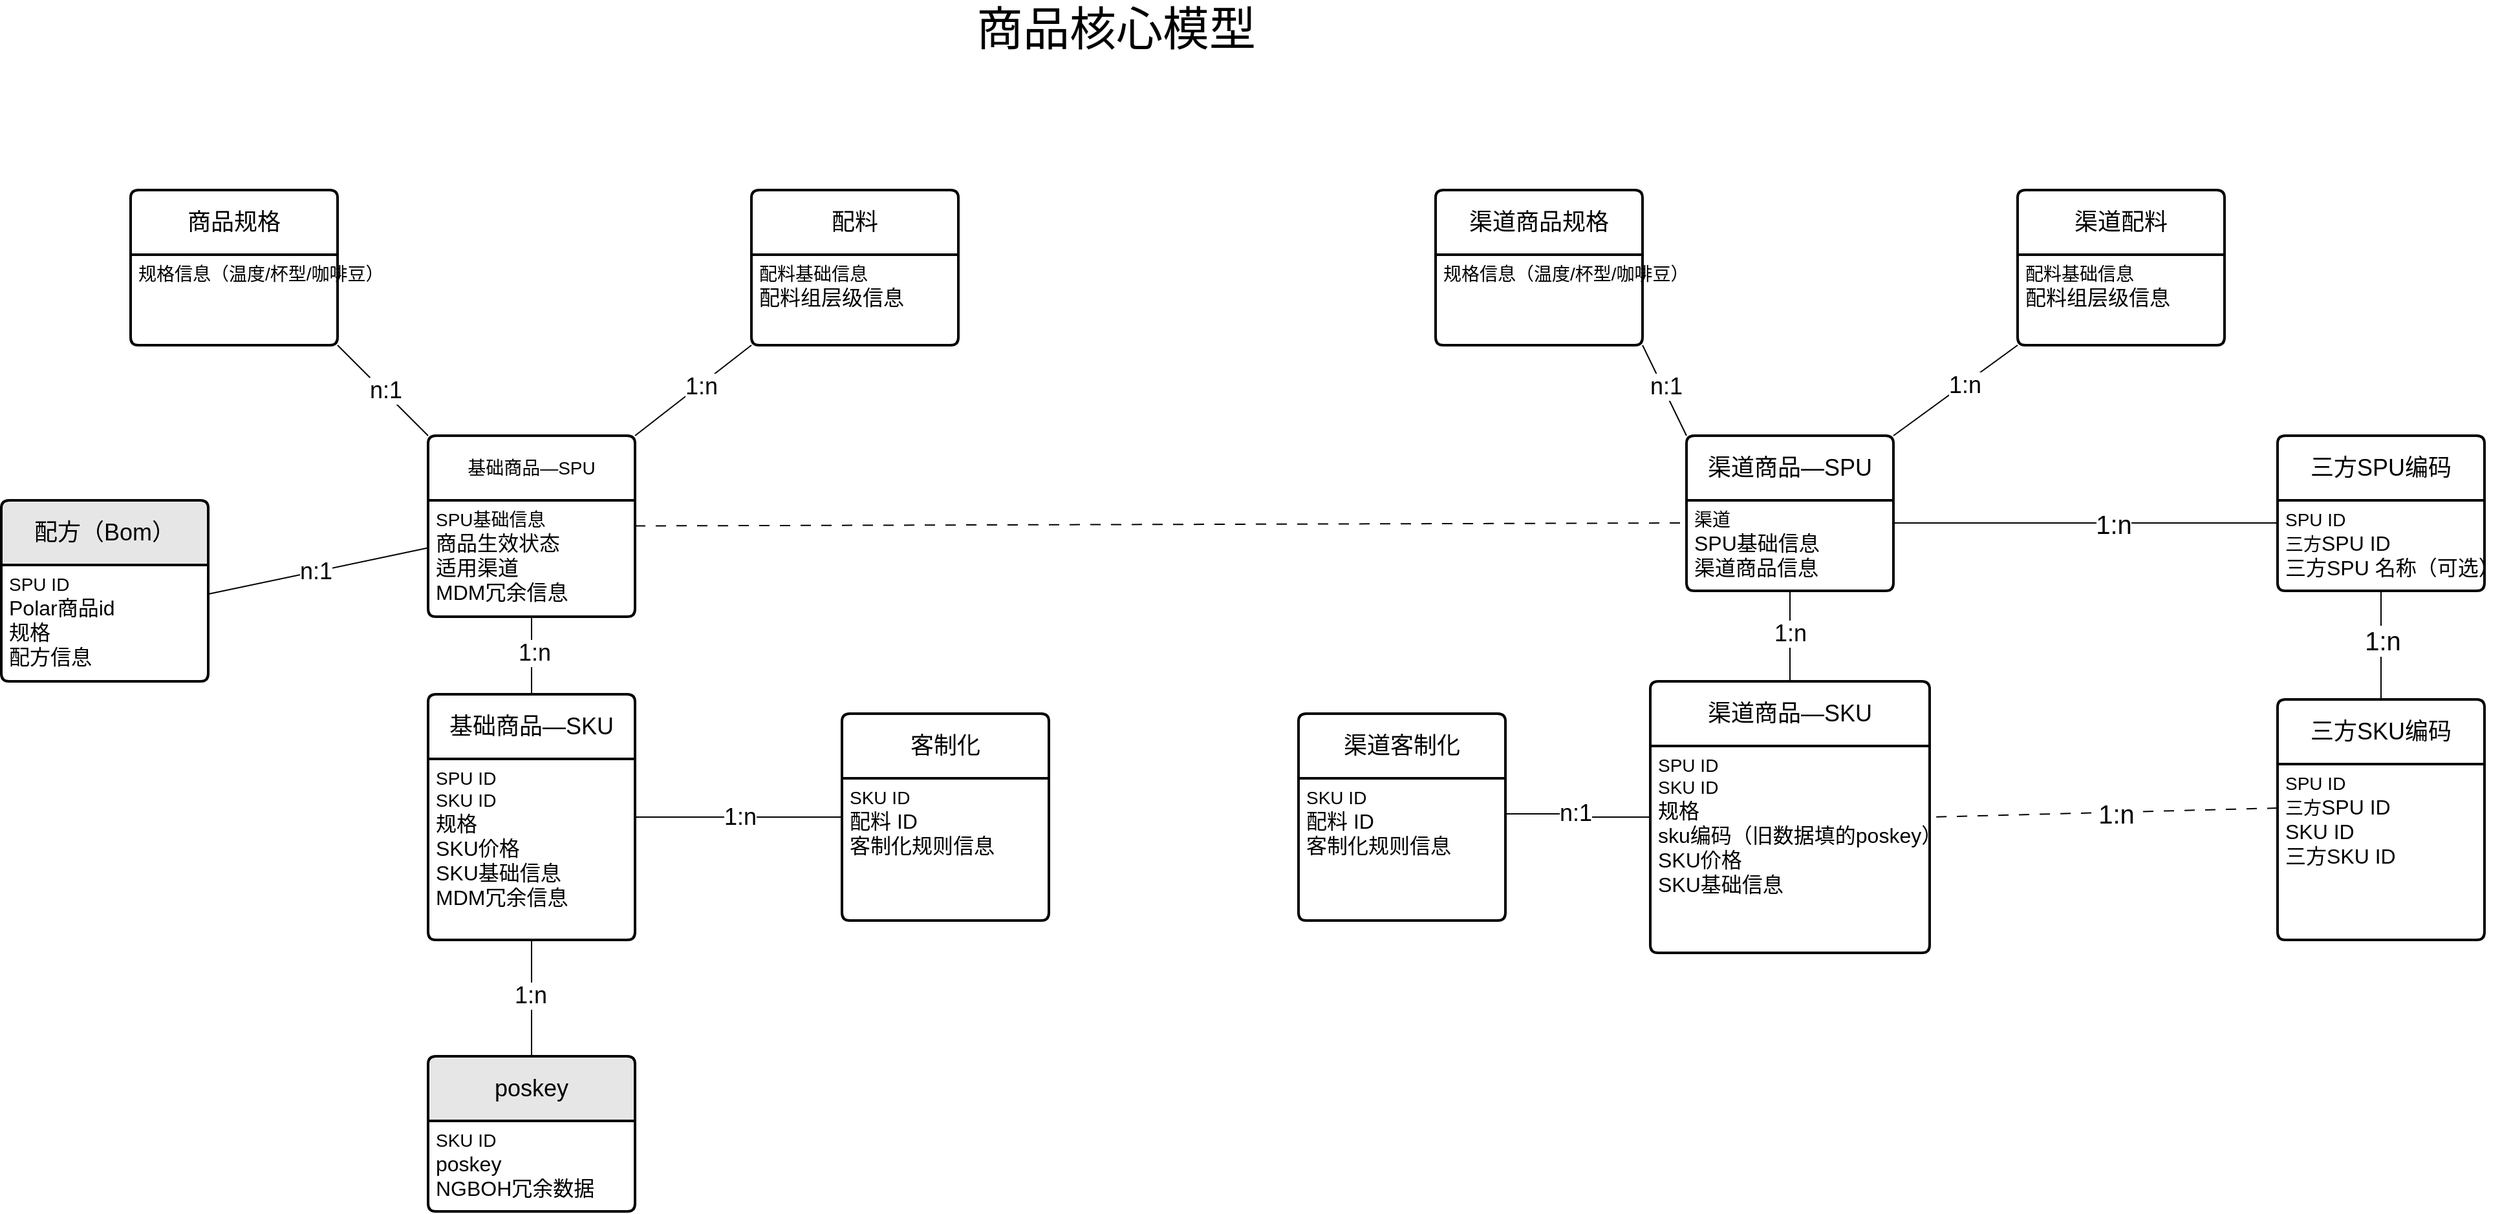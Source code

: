 <mxfile version="24.7.5">
  <diagram name="第 1 页" id="ApgFk5VkSXTL5hs3d6Di">
    <mxGraphModel dx="2879" dy="2513" grid="1" gridSize="10" guides="1" tooltips="1" connect="1" arrows="1" fold="1" page="1" pageScale="1" pageWidth="827" pageHeight="1169" math="0" shadow="0">
      <root>
        <mxCell id="0" />
        <mxCell id="1" parent="0" />
        <mxCell id="LboXFsF9XmnN8-vTOQ00-30" style="rounded=0;orthogonalLoop=1;jettySize=auto;html=1;entryX=0;entryY=1;entryDx=0;entryDy=0;endArrow=none;endFill=0;exitX=1;exitY=0;exitDx=0;exitDy=0;" parent="1" source="LboXFsF9XmnN8-vTOQ00-2" target="LboXFsF9XmnN8-vTOQ00-19" edge="1">
          <mxGeometry relative="1" as="geometry">
            <mxPoint x="660" y="220.0" as="sourcePoint" />
          </mxGeometry>
        </mxCell>
        <mxCell id="8bBd86aQSy4LQbKgWkZF-2" value="&lt;font style=&quot;font-size: 18px;&quot;&gt;1:n&lt;/font&gt;" style="edgeLabel;html=1;align=center;verticalAlign=middle;resizable=0;points=[];" parent="LboXFsF9XmnN8-vTOQ00-30" vertex="1" connectable="0">
          <mxGeometry x="0.108" relative="1" as="geometry">
            <mxPoint x="1" as="offset" />
          </mxGeometry>
        </mxCell>
        <mxCell id="8bBd86aQSy4LQbKgWkZF-1" style="rounded=0;orthogonalLoop=1;jettySize=auto;html=1;entryX=1;entryY=0.25;entryDx=0;entryDy=0;endArrow=none;endFill=0;" parent="1" source="LboXFsF9XmnN8-vTOQ00-2" target="LboXFsF9XmnN8-vTOQ00-36" edge="1">
          <mxGeometry relative="1" as="geometry" />
        </mxCell>
        <mxCell id="8bBd86aQSy4LQbKgWkZF-4" value="&lt;font style=&quot;font-size: 18px;&quot;&gt;n:1&lt;/font&gt;" style="edgeLabel;html=1;align=center;verticalAlign=middle;resizable=0;points=[];" parent="8bBd86aQSy4LQbKgWkZF-1" vertex="1" connectable="0">
          <mxGeometry x="0.013" y="-1" relative="1" as="geometry">
            <mxPoint x="-1" y="1" as="offset" />
          </mxGeometry>
        </mxCell>
        <mxCell id="8bBd86aQSy4LQbKgWkZF-5" style="rounded=0;orthogonalLoop=1;jettySize=auto;html=1;entryX=0;entryY=0.25;entryDx=0;entryDy=0;endArrow=none;endFill=0;dashed=1;dashPattern=8 8;" parent="1" source="LboXFsF9XmnN8-vTOQ00-2" target="LboXFsF9XmnN8-vTOQ00-49" edge="1">
          <mxGeometry relative="1" as="geometry" />
        </mxCell>
        <mxCell id="LboXFsF9XmnN8-vTOQ00-2" value="基础商品—SPU" style="swimlane;childLayout=stackLayout;horizontal=1;startSize=50;horizontalStack=0;rounded=1;fontSize=14;fontStyle=0;strokeWidth=2;resizeParent=0;resizeLast=1;shadow=0;dashed=0;align=center;arcSize=4;whiteSpace=wrap;html=1;" parent="1" vertex="1">
          <mxGeometry x="310" y="150" width="160" height="140" as="geometry" />
        </mxCell>
        <mxCell id="LboXFsF9XmnN8-vTOQ00-3" value="&lt;font style=&quot;font-size: 14px;&quot;&gt;SPU基础信息&lt;/font&gt;&lt;div&gt;&lt;font size=&quot;3&quot;&gt;商品生效状态&lt;/font&gt;&lt;/div&gt;&lt;div&gt;&lt;font size=&quot;3&quot;&gt;适用渠道&lt;br&gt;MDM冗余信息&lt;/font&gt;&lt;/div&gt;" style="align=left;strokeColor=none;fillColor=none;spacingLeft=4;fontSize=12;verticalAlign=top;resizable=0;rotatable=0;part=1;html=1;" parent="LboXFsF9XmnN8-vTOQ00-2" vertex="1">
          <mxGeometry y="50" width="160" height="90" as="geometry" />
        </mxCell>
        <mxCell id="LboXFsF9XmnN8-vTOQ00-31" style="edgeStyle=orthogonalEdgeStyle;rounded=0;orthogonalLoop=1;jettySize=auto;html=1;entryX=0;entryY=0.5;entryDx=0;entryDy=0;endArrow=none;endFill=0;" parent="1" source="LboXFsF9XmnN8-vTOQ00-10" target="LboXFsF9XmnN8-vTOQ00-28" edge="1">
          <mxGeometry relative="1" as="geometry" />
        </mxCell>
        <mxCell id="LboXFsF9XmnN8-vTOQ00-93" value="&lt;font style=&quot;font-size: 18px;&quot;&gt;1:n&lt;/font&gt;" style="edgeLabel;html=1;align=center;verticalAlign=middle;resizable=0;points=[];" parent="LboXFsF9XmnN8-vTOQ00-31" vertex="1" connectable="0">
          <mxGeometry x="0.005" relative="1" as="geometry">
            <mxPoint as="offset" />
          </mxGeometry>
        </mxCell>
        <mxCell id="LboXFsF9XmnN8-vTOQ00-10" value="&lt;font style=&quot;font-size: 18px;&quot;&gt;基础商品—SKU&lt;/font&gt;" style="swimlane;childLayout=stackLayout;horizontal=1;startSize=50;horizontalStack=0;rounded=1;fontSize=14;fontStyle=0;strokeWidth=2;resizeParent=0;resizeLast=1;shadow=0;dashed=0;align=center;arcSize=4;whiteSpace=wrap;html=1;" parent="1" vertex="1">
          <mxGeometry x="310" y="350" width="160" height="190" as="geometry" />
        </mxCell>
        <mxCell id="LboXFsF9XmnN8-vTOQ00-11" value="&lt;div&gt;&lt;font style=&quot;font-size: 14px;&quot;&gt;SPU ID&lt;/font&gt;&lt;/div&gt;&lt;div&gt;&lt;font style=&quot;font-size: 14px;&quot;&gt;SKU ID&lt;/font&gt;&lt;/div&gt;&lt;div&gt;&lt;font size=&quot;3&quot;&gt;规格&lt;/font&gt;&lt;/div&gt;&lt;div&gt;&lt;font size=&quot;3&quot;&gt;SKU价格&lt;/font&gt;&lt;/div&gt;&lt;div&gt;&lt;font size=&quot;3&quot;&gt;SKU基础信息&lt;/font&gt;&lt;/div&gt;&lt;div&gt;&lt;font size=&quot;3&quot;&gt;MDM冗余信息&lt;/font&gt;&lt;/div&gt;" style="align=left;strokeColor=none;fillColor=none;spacingLeft=4;fontSize=12;verticalAlign=top;resizable=0;rotatable=0;part=1;html=1;" parent="LboXFsF9XmnN8-vTOQ00-10" vertex="1">
          <mxGeometry y="50" width="160" height="140" as="geometry" />
        </mxCell>
        <mxCell id="LboXFsF9XmnN8-vTOQ00-12" value="&lt;font style=&quot;font-size: 18px;&quot;&gt;poskey&lt;/font&gt;" style="swimlane;childLayout=stackLayout;horizontal=1;startSize=50;horizontalStack=0;rounded=1;fontSize=14;fontStyle=0;strokeWidth=2;resizeParent=0;resizeLast=1;shadow=0;dashed=0;align=center;arcSize=4;whiteSpace=wrap;html=1;fillColor=#E6E6E6;" parent="1" vertex="1">
          <mxGeometry x="310" y="630" width="160" height="120" as="geometry" />
        </mxCell>
        <mxCell id="LboXFsF9XmnN8-vTOQ00-13" value="&lt;div&gt;&lt;font style=&quot;font-size: 14px;&quot;&gt;SKU ID&lt;/font&gt;&lt;/div&gt;&lt;div&gt;&lt;font size=&quot;3&quot;&gt;poskey&lt;/font&gt;&lt;/div&gt;&lt;font size=&quot;3&quot;&gt;NGBOH冗余数据&lt;/font&gt;" style="align=left;strokeColor=none;fillColor=none;spacingLeft=4;fontSize=12;verticalAlign=top;resizable=0;rotatable=0;part=1;html=1;" parent="LboXFsF9XmnN8-vTOQ00-12" vertex="1">
          <mxGeometry y="50" width="160" height="70" as="geometry" />
        </mxCell>
        <mxCell id="LboXFsF9XmnN8-vTOQ00-14" style="edgeStyle=orthogonalEdgeStyle;rounded=0;orthogonalLoop=1;jettySize=auto;html=1;entryX=0.5;entryY=0;entryDx=0;entryDy=0;startArrow=none;startFill=0;endArrow=none;endFill=0;" parent="1" source="LboXFsF9XmnN8-vTOQ00-3" target="LboXFsF9XmnN8-vTOQ00-10" edge="1">
          <mxGeometry relative="1" as="geometry" />
        </mxCell>
        <mxCell id="LboXFsF9XmnN8-vTOQ00-96" value="&lt;font style=&quot;font-size: 18px;&quot;&gt;1:n&lt;/font&gt;" style="edgeLabel;html=1;align=center;verticalAlign=middle;resizable=0;points=[];" parent="LboXFsF9XmnN8-vTOQ00-14" vertex="1" connectable="0">
          <mxGeometry x="-0.074" y="2" relative="1" as="geometry">
            <mxPoint as="offset" />
          </mxGeometry>
        </mxCell>
        <mxCell id="LboXFsF9XmnN8-vTOQ00-15" style="edgeStyle=orthogonalEdgeStyle;rounded=0;orthogonalLoop=1;jettySize=auto;html=1;entryX=0.5;entryY=0;entryDx=0;entryDy=0;endArrow=none;endFill=0;" parent="1" source="LboXFsF9XmnN8-vTOQ00-11" target="LboXFsF9XmnN8-vTOQ00-12" edge="1">
          <mxGeometry relative="1" as="geometry" />
        </mxCell>
        <mxCell id="LboXFsF9XmnN8-vTOQ00-94" value="&lt;font style=&quot;font-size: 18px;&quot;&gt;1:n&lt;/font&gt;" style="edgeLabel;html=1;align=center;verticalAlign=middle;resizable=0;points=[];" parent="LboXFsF9XmnN8-vTOQ00-15" vertex="1" connectable="0">
          <mxGeometry x="-0.059" y="-1" relative="1" as="geometry">
            <mxPoint as="offset" />
          </mxGeometry>
        </mxCell>
        <mxCell id="LboXFsF9XmnN8-vTOQ00-16" value="&lt;font style=&quot;font-size: 18px;&quot;&gt;商品规格&lt;/font&gt;" style="swimlane;childLayout=stackLayout;horizontal=1;startSize=50;horizontalStack=0;rounded=1;fontSize=14;fontStyle=0;strokeWidth=2;resizeParent=0;resizeLast=1;shadow=0;dashed=0;align=center;arcSize=4;whiteSpace=wrap;html=1;" parent="1" vertex="1">
          <mxGeometry x="80" y="-40" width="160" height="120" as="geometry" />
        </mxCell>
        <mxCell id="LboXFsF9XmnN8-vTOQ00-17" value="&lt;font style=&quot;font-size: 14px;&quot;&gt;规格信息（温度/杯型/咖啡豆）&lt;/font&gt;" style="align=left;strokeColor=none;fillColor=none;spacingLeft=4;fontSize=12;verticalAlign=top;resizable=0;rotatable=0;part=1;html=1;" parent="LboXFsF9XmnN8-vTOQ00-16" vertex="1">
          <mxGeometry y="50" width="160" height="70" as="geometry" />
        </mxCell>
        <mxCell id="LboXFsF9XmnN8-vTOQ00-18" value="&lt;font style=&quot;font-size: 18px;&quot;&gt;配料&lt;/font&gt;" style="swimlane;childLayout=stackLayout;horizontal=1;startSize=50;horizontalStack=0;rounded=1;fontSize=14;fontStyle=0;strokeWidth=2;resizeParent=0;resizeLast=1;shadow=0;dashed=0;align=center;arcSize=4;whiteSpace=wrap;html=1;" parent="1" vertex="1">
          <mxGeometry x="560" y="-40" width="160" height="120" as="geometry" />
        </mxCell>
        <mxCell id="LboXFsF9XmnN8-vTOQ00-19" value="&lt;font style=&quot;font-size: 14px;&quot;&gt;配料基础信息&lt;/font&gt;&lt;div&gt;&lt;font size=&quot;3&quot;&gt;配料组层级信息&lt;/font&gt;&lt;/div&gt;" style="align=left;strokeColor=none;fillColor=none;spacingLeft=4;fontSize=12;verticalAlign=top;resizable=0;rotatable=0;part=1;html=1;" parent="LboXFsF9XmnN8-vTOQ00-18" vertex="1">
          <mxGeometry y="50" width="160" height="70" as="geometry" />
        </mxCell>
        <mxCell id="LboXFsF9XmnN8-vTOQ00-28" value="&lt;font style=&quot;font-size: 18px;&quot;&gt;客制化&lt;/font&gt;" style="swimlane;childLayout=stackLayout;horizontal=1;startSize=50;horizontalStack=0;rounded=1;fontSize=14;fontStyle=0;strokeWidth=2;resizeParent=0;resizeLast=1;shadow=0;dashed=0;align=center;arcSize=4;whiteSpace=wrap;html=1;" parent="1" vertex="1">
          <mxGeometry x="630" y="365" width="160" height="160" as="geometry" />
        </mxCell>
        <mxCell id="LboXFsF9XmnN8-vTOQ00-29" value="&lt;font style=&quot;font-size: 14px;&quot;&gt;SKU ID&lt;/font&gt;&lt;div&gt;&lt;font size=&quot;3&quot;&gt;配料 ID&lt;/font&gt;&lt;/div&gt;&lt;div&gt;&lt;font size=&quot;3&quot;&gt;客制化规则信息&lt;/font&gt;&lt;/div&gt;" style="align=left;strokeColor=none;fillColor=none;spacingLeft=4;fontSize=12;verticalAlign=top;resizable=0;rotatable=0;part=1;html=1;" parent="LboXFsF9XmnN8-vTOQ00-28" vertex="1">
          <mxGeometry y="50" width="160" height="110" as="geometry" />
        </mxCell>
        <mxCell id="LboXFsF9XmnN8-vTOQ00-35" value="&lt;font style=&quot;font-size: 18px;&quot;&gt;配方（Bom）&lt;/font&gt;" style="swimlane;childLayout=stackLayout;horizontal=1;startSize=50;horizontalStack=0;rounded=1;fontSize=14;fontStyle=0;strokeWidth=2;resizeParent=0;resizeLast=1;shadow=0;dashed=0;align=center;arcSize=4;whiteSpace=wrap;html=1;fillColor=#E6E6E6;" parent="1" vertex="1">
          <mxGeometry x="-20" y="200" width="160" height="140" as="geometry" />
        </mxCell>
        <mxCell id="LboXFsF9XmnN8-vTOQ00-36" value="&lt;div&gt;&lt;font style=&quot;font-size: 14px;&quot;&gt;SPU ID&lt;/font&gt;&lt;/div&gt;&lt;div&gt;&lt;font size=&quot;3&quot;&gt;Polar商品id&lt;/font&gt;&lt;/div&gt;&lt;div&gt;&lt;font size=&quot;3&quot;&gt;规格&lt;/font&gt;&lt;/div&gt;&lt;div&gt;&lt;font size=&quot;3&quot;&gt;配方信息&lt;/font&gt;&lt;/div&gt;" style="align=left;strokeColor=none;fillColor=none;spacingLeft=4;fontSize=12;verticalAlign=top;resizable=0;rotatable=0;part=1;html=1;" parent="LboXFsF9XmnN8-vTOQ00-35" vertex="1">
          <mxGeometry y="50" width="160" height="90" as="geometry" />
        </mxCell>
        <mxCell id="LboXFsF9XmnN8-vTOQ00-39" value="" style="rounded=0;orthogonalLoop=1;jettySize=auto;html=1;entryX=0;entryY=0;entryDx=0;entryDy=0;endArrow=none;endFill=0;exitX=1;exitY=1;exitDx=0;exitDy=0;" parent="1" source="LboXFsF9XmnN8-vTOQ00-17" target="LboXFsF9XmnN8-vTOQ00-2" edge="1">
          <mxGeometry relative="1" as="geometry">
            <mxPoint x="90" y="220" as="sourcePoint" />
            <mxPoint x="180.0" y="150" as="targetPoint" />
          </mxGeometry>
        </mxCell>
        <mxCell id="8bBd86aQSy4LQbKgWkZF-3" value="&lt;font style=&quot;font-size: 18px;&quot;&gt;n:1&lt;/font&gt;" style="edgeLabel;html=1;align=center;verticalAlign=middle;resizable=0;points=[];" parent="LboXFsF9XmnN8-vTOQ00-39" vertex="1" connectable="0">
          <mxGeometry x="-0.002" y="2" relative="1" as="geometry">
            <mxPoint y="1" as="offset" />
          </mxGeometry>
        </mxCell>
        <mxCell id="LboXFsF9XmnN8-vTOQ00-48" value="&lt;font style=&quot;font-size: 18px;&quot;&gt;渠道商品—SPU&lt;/font&gt;" style="swimlane;childLayout=stackLayout;horizontal=1;startSize=50;horizontalStack=0;rounded=1;fontSize=14;fontStyle=0;strokeWidth=2;resizeParent=0;resizeLast=1;shadow=0;dashed=0;align=center;arcSize=4;whiteSpace=wrap;html=1;" parent="1" vertex="1">
          <mxGeometry x="1283" y="150" width="160" height="120" as="geometry" />
        </mxCell>
        <mxCell id="LboXFsF9XmnN8-vTOQ00-49" value="&lt;div style=&quot;&quot;&gt;&lt;font style=&quot;font-size: 14px;&quot;&gt;渠道&lt;/font&gt;&lt;/div&gt;&lt;font size=&quot;3&quot; style=&quot;&quot;&gt;SPU基础信息&lt;/font&gt;&lt;div style=&quot;&quot;&gt;&lt;font size=&quot;3&quot; style=&quot;&quot;&gt;渠道商品信息&lt;/font&gt;&lt;/div&gt;&lt;div style=&quot;font-size: 14px;&quot;&gt;&lt;br&gt;&lt;/div&gt;" style="align=left;strokeColor=none;fillColor=none;spacingLeft=4;fontSize=12;verticalAlign=top;resizable=0;rotatable=0;part=1;html=1;" parent="LboXFsF9XmnN8-vTOQ00-48" vertex="1">
          <mxGeometry y="50" width="160" height="70" as="geometry" />
        </mxCell>
        <mxCell id="LboXFsF9XmnN8-vTOQ00-50" style="edgeStyle=orthogonalEdgeStyle;rounded=0;orthogonalLoop=1;jettySize=auto;html=1;entryX=1;entryY=0.25;entryDx=0;entryDy=0;endArrow=none;endFill=0;" parent="1" source="LboXFsF9XmnN8-vTOQ00-51" target="LboXFsF9XmnN8-vTOQ00-62" edge="1">
          <mxGeometry relative="1" as="geometry" />
        </mxCell>
        <mxCell id="LboXFsF9XmnN8-vTOQ00-92" value="&lt;font style=&quot;font-size: 18px;&quot;&gt;n:1&lt;/font&gt;" style="edgeLabel;html=1;align=center;verticalAlign=middle;resizable=0;points=[];" parent="LboXFsF9XmnN8-vTOQ00-50" vertex="1" connectable="0">
          <mxGeometry x="0.062" y="-1" relative="1" as="geometry">
            <mxPoint as="offset" />
          </mxGeometry>
        </mxCell>
        <mxCell id="LboXFsF9XmnN8-vTOQ00-51" value="&lt;font style=&quot;font-size: 18px;&quot;&gt;渠道商品—SKU&lt;/font&gt;" style="swimlane;childLayout=stackLayout;horizontal=1;startSize=50;horizontalStack=0;rounded=1;fontSize=14;fontStyle=0;strokeWidth=2;resizeParent=0;resizeLast=1;shadow=0;dashed=0;align=center;arcSize=4;whiteSpace=wrap;html=1;" parent="1" vertex="1">
          <mxGeometry x="1255" y="340" width="216" height="210" as="geometry" />
        </mxCell>
        <mxCell id="LboXFsF9XmnN8-vTOQ00-52" value="&lt;div&gt;&lt;font style=&quot;font-size: 14px;&quot;&gt;SPU ID&lt;/font&gt;&lt;/div&gt;&lt;div&gt;&lt;font style=&quot;font-size: 14px;&quot;&gt;SKU ID&lt;/font&gt;&lt;/div&gt;&lt;div&gt;&lt;font size=&quot;3&quot;&gt;规格&lt;/font&gt;&lt;/div&gt;&lt;div&gt;&lt;font size=&quot;3&quot;&gt;sku编码（旧数据填的poskey）&lt;/font&gt;&lt;/div&gt;&lt;div&gt;&lt;font size=&quot;3&quot;&gt;SKU价格&lt;/font&gt;&lt;/div&gt;&lt;div&gt;&lt;font size=&quot;3&quot;&gt;SKU基础信息&lt;/font&gt;&lt;/div&gt;" style="align=left;strokeColor=none;fillColor=none;spacingLeft=4;fontSize=12;verticalAlign=top;resizable=0;rotatable=0;part=1;html=1;" parent="LboXFsF9XmnN8-vTOQ00-51" vertex="1">
          <mxGeometry y="50" width="216" height="160" as="geometry" />
        </mxCell>
        <mxCell id="LboXFsF9XmnN8-vTOQ00-55" style="edgeStyle=orthogonalEdgeStyle;rounded=0;orthogonalLoop=1;jettySize=auto;html=1;entryX=0.5;entryY=0;entryDx=0;entryDy=0;startArrow=none;startFill=0;endArrow=none;endFill=0;" parent="1" source="LboXFsF9XmnN8-vTOQ00-49" target="LboXFsF9XmnN8-vTOQ00-51" edge="1">
          <mxGeometry relative="1" as="geometry" />
        </mxCell>
        <mxCell id="LboXFsF9XmnN8-vTOQ00-91" value="&lt;font style=&quot;font-size: 18px;&quot;&gt;1:n&lt;/font&gt;" style="edgeLabel;html=1;align=center;verticalAlign=middle;resizable=0;points=[];" parent="LboXFsF9XmnN8-vTOQ00-55" vertex="1" connectable="0">
          <mxGeometry x="-0.075" relative="1" as="geometry">
            <mxPoint as="offset" />
          </mxGeometry>
        </mxCell>
        <mxCell id="LboXFsF9XmnN8-vTOQ00-61" value="&lt;font style=&quot;font-size: 18px;&quot;&gt;渠道客制化&lt;/font&gt;" style="swimlane;childLayout=stackLayout;horizontal=1;startSize=50;horizontalStack=0;rounded=1;fontSize=14;fontStyle=0;strokeWidth=2;resizeParent=0;resizeLast=1;shadow=0;dashed=0;align=center;arcSize=4;whiteSpace=wrap;html=1;" parent="1" vertex="1">
          <mxGeometry x="983" y="365" width="160" height="160" as="geometry" />
        </mxCell>
        <mxCell id="LboXFsF9XmnN8-vTOQ00-62" value="&lt;font style=&quot;font-size: 14px;&quot;&gt;SKU ID&lt;/font&gt;&lt;div&gt;&lt;font size=&quot;3&quot;&gt;配料 ID&lt;/font&gt;&lt;/div&gt;&lt;div&gt;&lt;font size=&quot;3&quot;&gt;客制化规则信息&lt;/font&gt;&lt;/div&gt;" style="align=left;strokeColor=none;fillColor=none;spacingLeft=4;fontSize=12;verticalAlign=top;resizable=0;rotatable=0;part=1;html=1;" parent="LboXFsF9XmnN8-vTOQ00-61" vertex="1">
          <mxGeometry y="50" width="160" height="110" as="geometry" />
        </mxCell>
        <mxCell id="LboXFsF9XmnN8-vTOQ00-97" value="&lt;span style=&quot;font-size: 36px;&quot;&gt;商品核心模型&lt;/span&gt;" style="text;html=1;align=center;verticalAlign=middle;whiteSpace=wrap;rounded=0;" parent="1" vertex="1">
          <mxGeometry x="720" y="-180" width="244" height="30" as="geometry" />
        </mxCell>
        <mxCell id="8bBd86aQSy4LQbKgWkZF-6" value="&lt;font style=&quot;font-size: 18px;&quot;&gt;渠道商品规格&lt;/font&gt;" style="swimlane;childLayout=stackLayout;horizontal=1;startSize=50;horizontalStack=0;rounded=1;fontSize=14;fontStyle=0;strokeWidth=2;resizeParent=0;resizeLast=1;shadow=0;dashed=0;align=center;arcSize=4;whiteSpace=wrap;html=1;" parent="1" vertex="1">
          <mxGeometry x="1089" y="-40" width="160" height="120" as="geometry" />
        </mxCell>
        <mxCell id="8bBd86aQSy4LQbKgWkZF-7" value="&lt;font style=&quot;font-size: 14px;&quot;&gt;规格信息（温度/杯型/咖啡豆）&lt;/font&gt;" style="align=left;strokeColor=none;fillColor=none;spacingLeft=4;fontSize=12;verticalAlign=top;resizable=0;rotatable=0;part=1;html=1;" parent="8bBd86aQSy4LQbKgWkZF-6" vertex="1">
          <mxGeometry y="50" width="160" height="70" as="geometry" />
        </mxCell>
        <mxCell id="8bBd86aQSy4LQbKgWkZF-8" value="&lt;font style=&quot;font-size: 18px;&quot;&gt;渠道配料&lt;/font&gt;" style="swimlane;childLayout=stackLayout;horizontal=1;startSize=50;horizontalStack=0;rounded=1;fontSize=14;fontStyle=0;strokeWidth=2;resizeParent=0;resizeLast=1;shadow=0;dashed=0;align=center;arcSize=4;whiteSpace=wrap;html=1;" parent="1" vertex="1">
          <mxGeometry x="1539" y="-40" width="160" height="120" as="geometry" />
        </mxCell>
        <mxCell id="8bBd86aQSy4LQbKgWkZF-9" value="&lt;font style=&quot;font-size: 14px;&quot;&gt;配料基础信息&lt;/font&gt;&lt;div&gt;&lt;font size=&quot;3&quot;&gt;配料组层级信息&lt;/font&gt;&lt;/div&gt;" style="align=left;strokeColor=none;fillColor=none;spacingLeft=4;fontSize=12;verticalAlign=top;resizable=0;rotatable=0;part=1;html=1;" parent="8bBd86aQSy4LQbKgWkZF-8" vertex="1">
          <mxGeometry y="50" width="160" height="70" as="geometry" />
        </mxCell>
        <mxCell id="8bBd86aQSy4LQbKgWkZF-10" style="rounded=0;orthogonalLoop=1;jettySize=auto;html=1;entryX=0;entryY=0;entryDx=0;entryDy=0;exitX=1;exitY=1;exitDx=0;exitDy=0;endArrow=none;endFill=0;" parent="1" source="8bBd86aQSy4LQbKgWkZF-7" target="LboXFsF9XmnN8-vTOQ00-48" edge="1">
          <mxGeometry relative="1" as="geometry" />
        </mxCell>
        <mxCell id="8bBd86aQSy4LQbKgWkZF-11" value="&lt;span style=&quot;font-size: 18px;&quot;&gt;n:1&lt;/span&gt;" style="edgeLabel;html=1;align=center;verticalAlign=middle;resizable=0;points=[];" parent="8bBd86aQSy4LQbKgWkZF-10" vertex="1" connectable="0">
          <mxGeometry x="-0.062" y="2" relative="1" as="geometry">
            <mxPoint as="offset" />
          </mxGeometry>
        </mxCell>
        <mxCell id="8bBd86aQSy4LQbKgWkZF-12" style="rounded=0;orthogonalLoop=1;jettySize=auto;html=1;entryX=0;entryY=1;entryDx=0;entryDy=0;endArrow=none;endFill=0;exitX=1;exitY=0;exitDx=0;exitDy=0;" parent="1" source="LboXFsF9XmnN8-vTOQ00-48" target="8bBd86aQSy4LQbKgWkZF-9" edge="1">
          <mxGeometry relative="1" as="geometry">
            <mxPoint x="1469" y="160" as="sourcePoint" />
            <mxPoint x="1559" y="90" as="targetPoint" />
          </mxGeometry>
        </mxCell>
        <mxCell id="8bBd86aQSy4LQbKgWkZF-13" value="&lt;font style=&quot;font-size: 18px;&quot;&gt;1:n&lt;/font&gt;" style="edgeLabel;html=1;align=center;verticalAlign=middle;resizable=0;points=[];" parent="8bBd86aQSy4LQbKgWkZF-12" vertex="1" connectable="0">
          <mxGeometry x="0.108" relative="1" as="geometry">
            <mxPoint x="1" as="offset" />
          </mxGeometry>
        </mxCell>
        <mxCell id="gY_HgtlnI_dmAvP6lp5Y-3" value="&lt;font style=&quot;font-size: 18px;&quot;&gt;三方SPU编码&lt;/font&gt;" style="swimlane;childLayout=stackLayout;horizontal=1;startSize=50;horizontalStack=0;rounded=1;fontSize=14;fontStyle=0;strokeWidth=2;resizeParent=0;resizeLast=1;shadow=0;dashed=0;align=center;arcSize=4;whiteSpace=wrap;html=1;" vertex="1" parent="1">
          <mxGeometry x="1740" y="150" width="160" height="120" as="geometry" />
        </mxCell>
        <mxCell id="gY_HgtlnI_dmAvP6lp5Y-4" value="&lt;div style=&quot;&quot;&gt;&lt;span style=&quot;font-size: 14px;&quot;&gt;SPU ID&lt;/span&gt;&lt;/div&gt;&lt;div style=&quot;&quot;&gt;&lt;span style=&quot;background-color: initial; font-size: 14px;&quot;&gt;三方&lt;/span&gt;&lt;span style=&quot;background-color: initial;&quot;&gt;&lt;font size=&quot;3&quot;&gt;SPU ID&lt;/font&gt;&lt;/span&gt;&lt;/div&gt;&lt;div style=&quot;&quot;&gt;&lt;span style=&quot;background-color: initial;&quot;&gt;&lt;font size=&quot;3&quot;&gt;三方SPU 名称（可选）&lt;/font&gt;&lt;/span&gt;&lt;/div&gt;&lt;div style=&quot;&quot;&gt;&lt;br&gt;&lt;/div&gt;&lt;div style=&quot;font-size: 14px;&quot;&gt;&lt;br&gt;&lt;/div&gt;" style="align=left;strokeColor=none;fillColor=none;spacingLeft=4;fontSize=12;verticalAlign=top;resizable=0;rotatable=0;part=1;html=1;" vertex="1" parent="gY_HgtlnI_dmAvP6lp5Y-3">
          <mxGeometry y="50" width="160" height="70" as="geometry" />
        </mxCell>
        <mxCell id="gY_HgtlnI_dmAvP6lp5Y-5" style="edgeStyle=orthogonalEdgeStyle;rounded=0;orthogonalLoop=1;jettySize=auto;html=1;exitX=1;exitY=0.25;exitDx=0;exitDy=0;entryX=0;entryY=0.25;entryDx=0;entryDy=0;endArrow=none;endFill=0;" edge="1" parent="1" source="LboXFsF9XmnN8-vTOQ00-49" target="gY_HgtlnI_dmAvP6lp5Y-4">
          <mxGeometry relative="1" as="geometry" />
        </mxCell>
        <mxCell id="gY_HgtlnI_dmAvP6lp5Y-6" value="1:n" style="edgeLabel;html=1;align=center;verticalAlign=middle;resizable=0;points=[];fontSize=20;" vertex="1" connectable="0" parent="gY_HgtlnI_dmAvP6lp5Y-5">
          <mxGeometry x="0.145" y="1" relative="1" as="geometry">
            <mxPoint y="1" as="offset" />
          </mxGeometry>
        </mxCell>
        <mxCell id="gY_HgtlnI_dmAvP6lp5Y-7" value="&lt;font style=&quot;font-size: 18px;&quot;&gt;三方SKU编码&lt;/font&gt;" style="swimlane;childLayout=stackLayout;horizontal=1;startSize=50;horizontalStack=0;rounded=1;fontSize=14;fontStyle=0;strokeWidth=2;resizeParent=0;resizeLast=1;shadow=0;dashed=0;align=center;arcSize=4;whiteSpace=wrap;html=1;" vertex="1" parent="1">
          <mxGeometry x="1740" y="354" width="160" height="186" as="geometry" />
        </mxCell>
        <mxCell id="gY_HgtlnI_dmAvP6lp5Y-8" value="&lt;div style=&quot;&quot;&gt;&lt;span style=&quot;font-size: 14px;&quot;&gt;SPU ID&lt;/span&gt;&lt;/div&gt;&lt;div style=&quot;&quot;&gt;&lt;span style=&quot;background-color: initial; font-size: 14px;&quot;&gt;三方&lt;/span&gt;&lt;span style=&quot;background-color: initial;&quot;&gt;&lt;font size=&quot;3&quot;&gt;SPU ID&lt;/font&gt;&lt;/span&gt;&lt;/div&gt;&lt;div style=&quot;&quot;&gt;&lt;span style=&quot;font-size: medium; background-color: initial;&quot;&gt;SKU ID&lt;/span&gt;&lt;/div&gt;&lt;div style=&quot;&quot;&gt;&lt;span style=&quot;font-size: medium; background-color: initial;&quot;&gt;三方SKU ID&lt;/span&gt;&lt;/div&gt;&lt;div style=&quot;&quot;&gt;&lt;br&gt;&lt;/div&gt;&lt;div style=&quot;font-size: 14px;&quot;&gt;&lt;br&gt;&lt;/div&gt;" style="align=left;strokeColor=none;fillColor=none;spacingLeft=4;fontSize=12;verticalAlign=top;resizable=0;rotatable=0;part=1;html=1;" vertex="1" parent="gY_HgtlnI_dmAvP6lp5Y-7">
          <mxGeometry y="50" width="160" height="136" as="geometry" />
        </mxCell>
        <mxCell id="gY_HgtlnI_dmAvP6lp5Y-9" style="rounded=0;orthogonalLoop=1;jettySize=auto;html=1;exitX=0;exitY=0.25;exitDx=0;exitDy=0;entryX=1;entryY=0.5;entryDx=0;entryDy=0;endArrow=none;endFill=0;dashed=1;dashPattern=8 8;" edge="1" parent="1" source="gY_HgtlnI_dmAvP6lp5Y-8" target="LboXFsF9XmnN8-vTOQ00-51">
          <mxGeometry relative="1" as="geometry" />
        </mxCell>
        <mxCell id="gY_HgtlnI_dmAvP6lp5Y-10" value="1:n" style="edgeLabel;html=1;align=center;verticalAlign=middle;resizable=0;points=[];fontSize=20;" vertex="1" connectable="0" parent="gY_HgtlnI_dmAvP6lp5Y-9">
          <mxGeometry x="-0.061" relative="1" as="geometry">
            <mxPoint x="1" as="offset" />
          </mxGeometry>
        </mxCell>
        <mxCell id="gY_HgtlnI_dmAvP6lp5Y-11" style="edgeStyle=orthogonalEdgeStyle;rounded=0;orthogonalLoop=1;jettySize=auto;html=1;exitX=0.5;exitY=1;exitDx=0;exitDy=0;endArrow=none;endFill=0;fontSize=20;" edge="1" parent="1" source="gY_HgtlnI_dmAvP6lp5Y-4" target="gY_HgtlnI_dmAvP6lp5Y-7">
          <mxGeometry relative="1" as="geometry" />
        </mxCell>
        <mxCell id="gY_HgtlnI_dmAvP6lp5Y-12" value="&lt;font style=&quot;font-size: 20px;&quot;&gt;1:n&lt;/font&gt;" style="edgeLabel;html=1;align=center;verticalAlign=middle;resizable=0;points=[];" vertex="1" connectable="0" parent="gY_HgtlnI_dmAvP6lp5Y-11">
          <mxGeometry x="-0.071" y="1" relative="1" as="geometry">
            <mxPoint y="-1" as="offset" />
          </mxGeometry>
        </mxCell>
      </root>
    </mxGraphModel>
  </diagram>
</mxfile>
